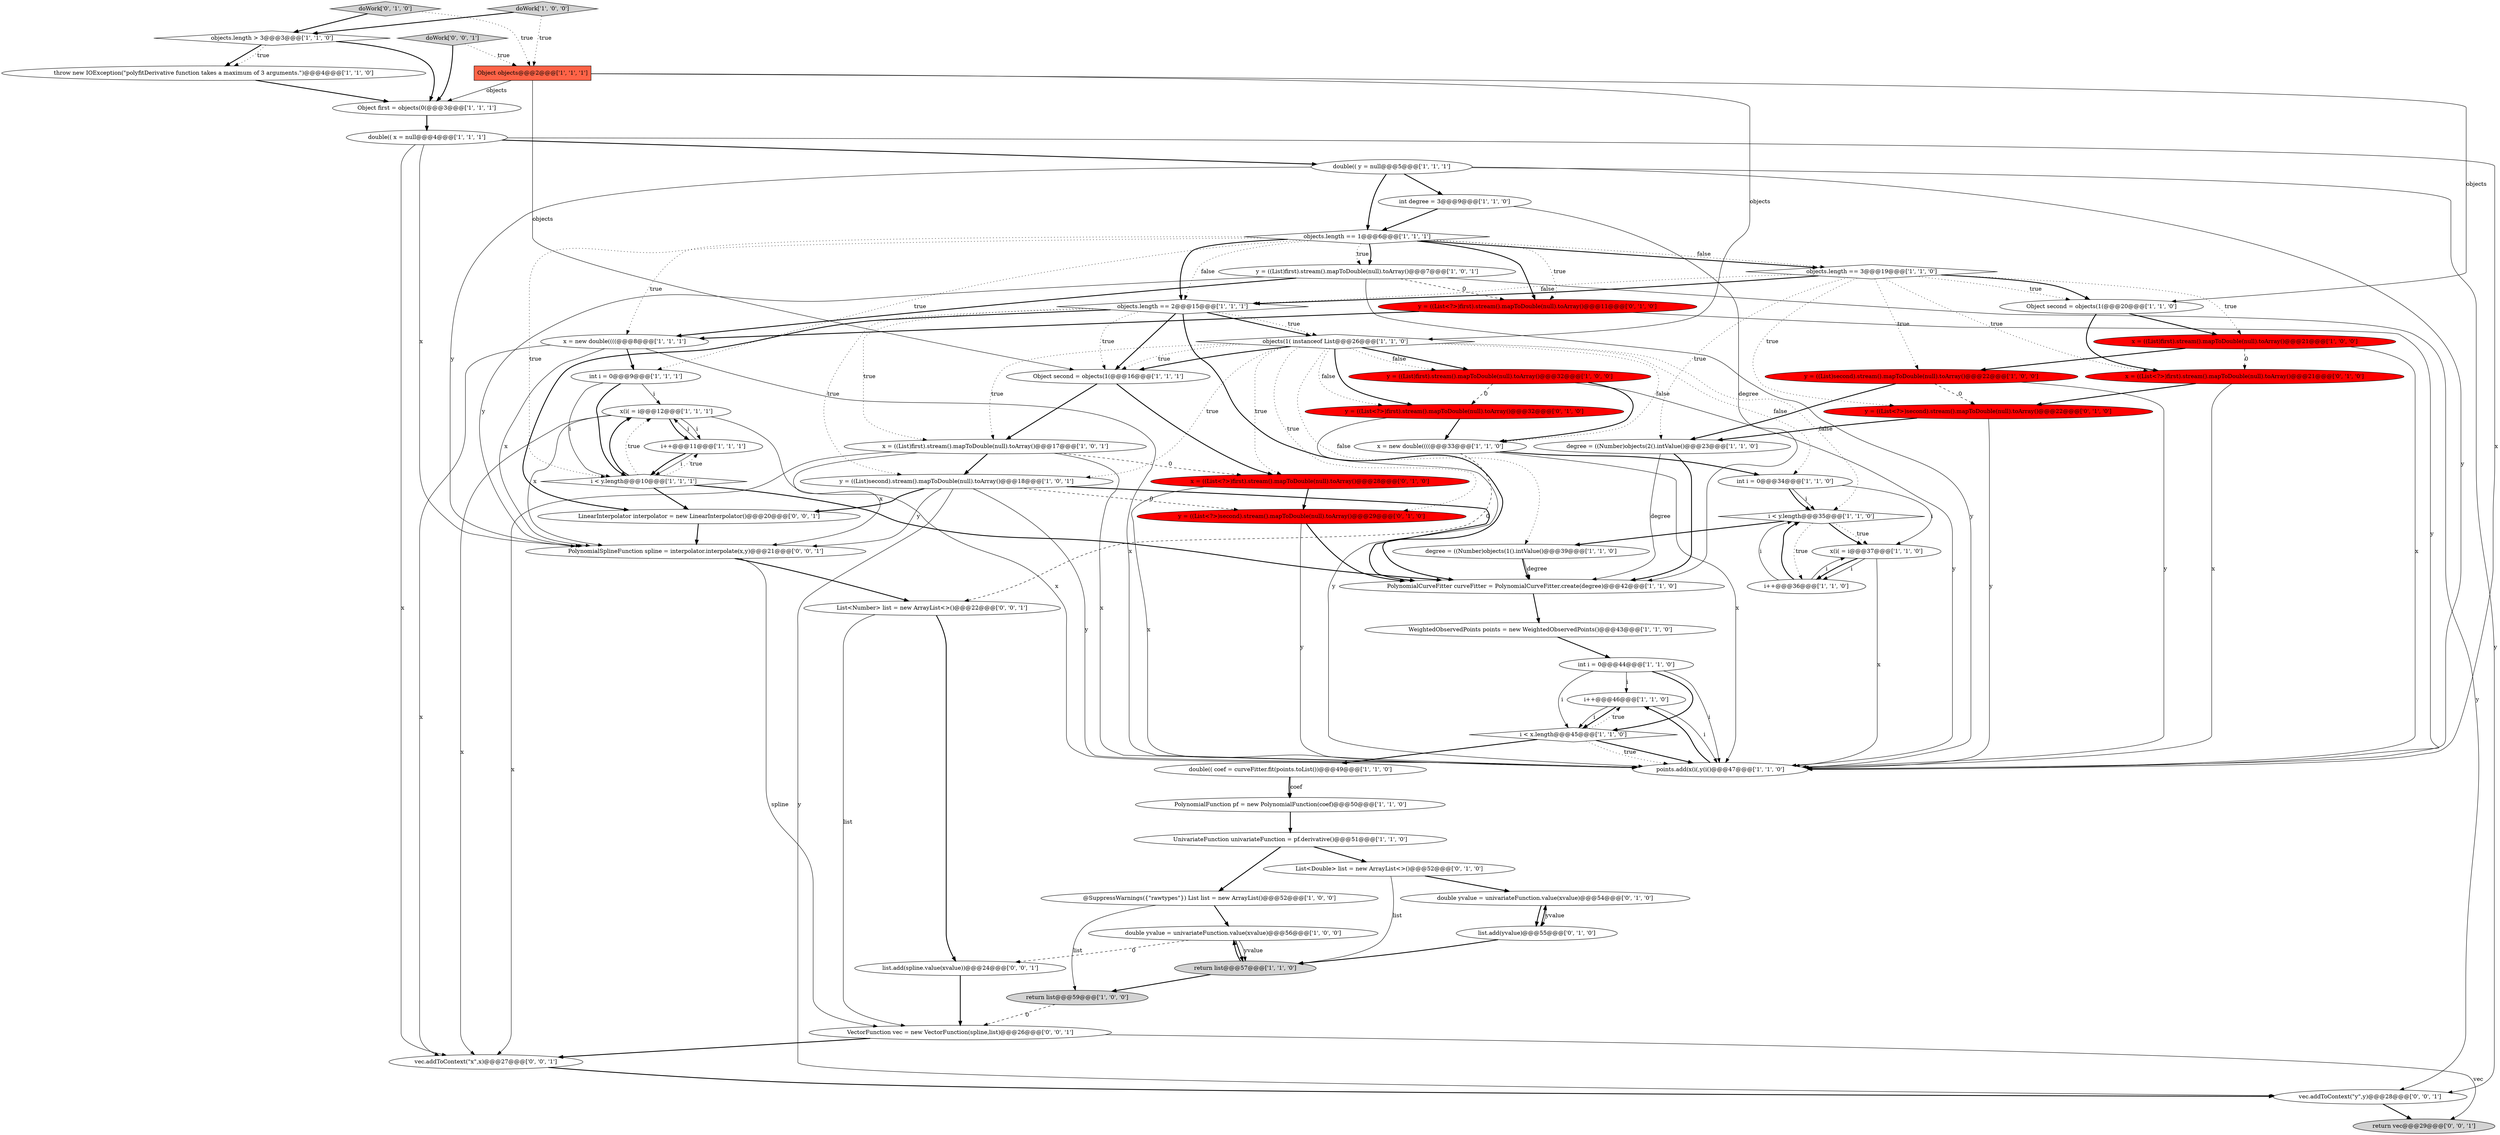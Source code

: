digraph {
25 [style = filled, label = "x(i( = i@@@12@@@['1', '1', '1']", fillcolor = white, shape = ellipse image = "AAA0AAABBB1BBB"];
5 [style = filled, label = "objects.length == 1@@@6@@@['1', '1', '1']", fillcolor = white, shape = diamond image = "AAA0AAABBB1BBB"];
47 [style = filled, label = "x = ((List<?>)first).stream().mapToDouble(null).toArray()@@@21@@@['0', '1', '0']", fillcolor = red, shape = ellipse image = "AAA1AAABBB2BBB"];
14 [style = filled, label = "return list@@@59@@@['1', '0', '0']", fillcolor = lightgray, shape = ellipse image = "AAA0AAABBB1BBB"];
4 [style = filled, label = "objects.length == 2@@@15@@@['1', '1', '1']", fillcolor = white, shape = diamond image = "AAA0AAABBB1BBB"];
11 [style = filled, label = "Object objects@@@2@@@['1', '1', '1']", fillcolor = tomato, shape = box image = "AAA0AAABBB1BBB"];
28 [style = filled, label = "doWork['1', '0', '0']", fillcolor = lightgray, shape = diamond image = "AAA0AAABBB1BBB"];
50 [style = filled, label = "y = ((List<?>)first).stream().mapToDouble(null).toArray()@@@11@@@['0', '1', '0']", fillcolor = red, shape = ellipse image = "AAA1AAABBB2BBB"];
8 [style = filled, label = "x(i( = i@@@37@@@['1', '1', '0']", fillcolor = white, shape = ellipse image = "AAA0AAABBB1BBB"];
53 [style = filled, label = "y = ((List<?>)second).stream().mapToDouble(null).toArray()@@@29@@@['0', '1', '0']", fillcolor = red, shape = ellipse image = "AAA1AAABBB2BBB"];
55 [style = filled, label = "PolynomialSplineFunction spline = interpolator.interpolate(x,y)@@@21@@@['0', '0', '1']", fillcolor = white, shape = ellipse image = "AAA0AAABBB3BBB"];
60 [style = filled, label = "LinearInterpolator interpolator = new LinearInterpolator()@@@20@@@['0', '0', '1']", fillcolor = white, shape = ellipse image = "AAA0AAABBB3BBB"];
42 [style = filled, label = "Object second = objects(1(@@@20@@@['1', '1', '0']", fillcolor = white, shape = ellipse image = "AAA0AAABBB1BBB"];
62 [style = filled, label = "doWork['0', '0', '1']", fillcolor = lightgray, shape = diamond image = "AAA0AAABBB3BBB"];
37 [style = filled, label = "i < y.length@@@35@@@['1', '1', '0']", fillcolor = white, shape = diamond image = "AAA0AAABBB1BBB"];
45 [style = filled, label = "double yvalue = univariateFunction.value(xvalue)@@@54@@@['0', '1', '0']", fillcolor = white, shape = ellipse image = "AAA0AAABBB2BBB"];
29 [style = filled, label = "x = new double((((@@@33@@@['1', '1', '0']", fillcolor = white, shape = ellipse image = "AAA0AAABBB1BBB"];
40 [style = filled, label = "y = ((List)first).stream().mapToDouble(null).toArray()@@@7@@@['1', '0', '1']", fillcolor = white, shape = ellipse image = "AAA0AAABBB1BBB"];
27 [style = filled, label = "return list@@@57@@@['1', '1', '0']", fillcolor = lightgray, shape = ellipse image = "AAA0AAABBB1BBB"];
21 [style = filled, label = "x = new double((((@@@8@@@['1', '1', '1']", fillcolor = white, shape = ellipse image = "AAA0AAABBB1BBB"];
30 [style = filled, label = "Object first = objects(0(@@@3@@@['1', '1', '1']", fillcolor = white, shape = ellipse image = "AAA0AAABBB1BBB"];
18 [style = filled, label = "degree = ((Number)objects(2().intValue()@@@23@@@['1', '1', '0']", fillcolor = white, shape = ellipse image = "AAA0AAABBB1BBB"];
9 [style = filled, label = "i++@@@11@@@['1', '1', '1']", fillcolor = white, shape = ellipse image = "AAA0AAABBB1BBB"];
31 [style = filled, label = "x = ((List)first).stream().mapToDouble(null).toArray()@@@21@@@['1', '0', '0']", fillcolor = red, shape = ellipse image = "AAA1AAABBB1BBB"];
39 [style = filled, label = "objects.length > 3@@@3@@@['1', '1', '0']", fillcolor = white, shape = diamond image = "AAA0AAABBB1BBB"];
10 [style = filled, label = "y = ((List)second).stream().mapToDouble(null).toArray()@@@22@@@['1', '0', '0']", fillcolor = red, shape = ellipse image = "AAA1AAABBB1BBB"];
16 [style = filled, label = "i++@@@46@@@['1', '1', '0']", fillcolor = white, shape = ellipse image = "AAA0AAABBB1BBB"];
19 [style = filled, label = "PolynomialCurveFitter curveFitter = PolynomialCurveFitter.create(degree)@@@42@@@['1', '1', '0']", fillcolor = white, shape = ellipse image = "AAA0AAABBB1BBB"];
23 [style = filled, label = "x = ((List)first).stream().mapToDouble(null).toArray()@@@17@@@['1', '0', '1']", fillcolor = white, shape = ellipse image = "AAA0AAABBB1BBB"];
26 [style = filled, label = "@SuppressWarnings({\"rawtypes\"}) List list = new ArrayList()@@@52@@@['1', '0', '0']", fillcolor = white, shape = ellipse image = "AAA0AAABBB1BBB"];
33 [style = filled, label = "points.add(x(i(,y(i()@@@47@@@['1', '1', '0']", fillcolor = white, shape = ellipse image = "AAA0AAABBB1BBB"];
48 [style = filled, label = "x = ((List<?>)first).stream().mapToDouble(null).toArray()@@@28@@@['0', '1', '0']", fillcolor = red, shape = ellipse image = "AAA1AAABBB2BBB"];
57 [style = filled, label = "List<Number> list = new ArrayList<>()@@@22@@@['0', '0', '1']", fillcolor = white, shape = ellipse image = "AAA0AAABBB3BBB"];
59 [style = filled, label = "return vec@@@29@@@['0', '0', '1']", fillcolor = lightgray, shape = ellipse image = "AAA0AAABBB3BBB"];
58 [style = filled, label = "list.add(spline.value(xvalue))@@@24@@@['0', '0', '1']", fillcolor = white, shape = ellipse image = "AAA0AAABBB3BBB"];
0 [style = filled, label = "y = ((List)first).stream().mapToDouble(null).toArray()@@@32@@@['1', '0', '0']", fillcolor = red, shape = ellipse image = "AAA1AAABBB1BBB"];
7 [style = filled, label = "y = ((List)second).stream().mapToDouble(null).toArray()@@@18@@@['1', '0', '1']", fillcolor = white, shape = ellipse image = "AAA0AAABBB1BBB"];
15 [style = filled, label = "double(( y = null@@@5@@@['1', '1', '1']", fillcolor = white, shape = ellipse image = "AAA0AAABBB1BBB"];
44 [style = filled, label = "i++@@@36@@@['1', '1', '0']", fillcolor = white, shape = ellipse image = "AAA0AAABBB1BBB"];
20 [style = filled, label = "objects(1( instanceof List@@@26@@@['1', '1', '0']", fillcolor = white, shape = diamond image = "AAA0AAABBB1BBB"];
1 [style = filled, label = "i < x.length@@@45@@@['1', '1', '0']", fillcolor = white, shape = diamond image = "AAA0AAABBB1BBB"];
6 [style = filled, label = "WeightedObservedPoints points = new WeightedObservedPoints()@@@43@@@['1', '1', '0']", fillcolor = white, shape = ellipse image = "AAA0AAABBB1BBB"];
36 [style = filled, label = "Object second = objects(1(@@@16@@@['1', '1', '1']", fillcolor = white, shape = ellipse image = "AAA0AAABBB1BBB"];
49 [style = filled, label = "y = ((List<?>)second).stream().mapToDouble(null).toArray()@@@22@@@['0', '1', '0']", fillcolor = red, shape = ellipse image = "AAA1AAABBB2BBB"];
63 [style = filled, label = "vec.addToContext(\"y\",y)@@@28@@@['0', '0', '1']", fillcolor = white, shape = ellipse image = "AAA0AAABBB3BBB"];
12 [style = filled, label = "degree = ((Number)objects(1().intValue()@@@39@@@['1', '1', '0']", fillcolor = white, shape = ellipse image = "AAA0AAABBB1BBB"];
61 [style = filled, label = "VectorFunction vec = new VectorFunction(spline,list)@@@26@@@['0', '0', '1']", fillcolor = white, shape = ellipse image = "AAA0AAABBB3BBB"];
13 [style = filled, label = "int i = 0@@@44@@@['1', '1', '0']", fillcolor = white, shape = ellipse image = "AAA0AAABBB1BBB"];
22 [style = filled, label = "i < y.length@@@10@@@['1', '1', '1']", fillcolor = white, shape = diamond image = "AAA0AAABBB1BBB"];
51 [style = filled, label = "list.add(yvalue)@@@55@@@['0', '1', '0']", fillcolor = white, shape = ellipse image = "AAA0AAABBB2BBB"];
35 [style = filled, label = "PolynomialFunction pf = new PolynomialFunction(coef)@@@50@@@['1', '1', '0']", fillcolor = white, shape = ellipse image = "AAA0AAABBB1BBB"];
3 [style = filled, label = "int degree = 3@@@9@@@['1', '1', '0']", fillcolor = white, shape = ellipse image = "AAA0AAABBB1BBB"];
17 [style = filled, label = "double(( coef = curveFitter.fit(points.toList())@@@49@@@['1', '1', '0']", fillcolor = white, shape = ellipse image = "AAA0AAABBB1BBB"];
46 [style = filled, label = "List<Double> list = new ArrayList<>()@@@52@@@['0', '1', '0']", fillcolor = white, shape = ellipse image = "AAA0AAABBB2BBB"];
24 [style = filled, label = "UnivariateFunction univariateFunction = pf.derivative()@@@51@@@['1', '1', '0']", fillcolor = white, shape = ellipse image = "AAA0AAABBB1BBB"];
41 [style = filled, label = "int i = 0@@@34@@@['1', '1', '0']", fillcolor = white, shape = ellipse image = "AAA0AAABBB1BBB"];
54 [style = filled, label = "doWork['0', '1', '0']", fillcolor = lightgray, shape = diamond image = "AAA0AAABBB2BBB"];
34 [style = filled, label = "int i = 0@@@9@@@['1', '1', '1']", fillcolor = white, shape = ellipse image = "AAA0AAABBB1BBB"];
38 [style = filled, label = "objects.length == 3@@@19@@@['1', '1', '0']", fillcolor = white, shape = diamond image = "AAA0AAABBB1BBB"];
2 [style = filled, label = "double(( x = null@@@4@@@['1', '1', '1']", fillcolor = white, shape = ellipse image = "AAA0AAABBB1BBB"];
43 [style = filled, label = "double yvalue = univariateFunction.value(xvalue)@@@56@@@['1', '0', '0']", fillcolor = white, shape = ellipse image = "AAA0AAABBB1BBB"];
32 [style = filled, label = "throw new IOException(\"polyfitDerivative function takes a maximum of 3 arguments.\")@@@4@@@['1', '1', '0']", fillcolor = white, shape = ellipse image = "AAA0AAABBB1BBB"];
52 [style = filled, label = "y = ((List<?>)first).stream().mapToDouble(null).toArray()@@@32@@@['0', '1', '0']", fillcolor = red, shape = ellipse image = "AAA1AAABBB2BBB"];
56 [style = filled, label = "vec.addToContext(\"x\",x)@@@27@@@['0', '0', '1']", fillcolor = white, shape = ellipse image = "AAA0AAABBB3BBB"];
28->11 [style = dotted, label="true"];
43->58 [style = dashed, label="0"];
38->4 [style = dotted, label="false"];
15->33 [style = solid, label="y"];
61->56 [style = bold, label=""];
23->48 [style = dashed, label="0"];
20->0 [style = bold, label=""];
38->4 [style = bold, label=""];
4->7 [style = dotted, label="true"];
0->33 [style = solid, label="y"];
55->61 [style = solid, label="spline"];
20->36 [style = dotted, label="true"];
57->58 [style = bold, label=""];
38->42 [style = bold, label=""];
8->44 [style = bold, label=""];
5->38 [style = bold, label=""];
48->33 [style = solid, label="x"];
62->11 [style = dotted, label="true"];
13->1 [style = bold, label=""];
11->30 [style = solid, label="objects"];
40->63 [style = solid, label="y"];
23->56 [style = solid, label="x"];
11->42 [style = solid, label="objects"];
15->55 [style = solid, label="y"];
41->37 [style = solid, label="i"];
47->49 [style = bold, label=""];
22->60 [style = bold, label=""];
7->60 [style = bold, label=""];
53->19 [style = bold, label=""];
26->14 [style = solid, label="list"];
3->5 [style = bold, label=""];
1->33 [style = bold, label=""];
23->55 [style = solid, label="x"];
55->57 [style = bold, label=""];
25->55 [style = solid, label="x"];
5->22 [style = dotted, label="true"];
57->61 [style = solid, label="list"];
2->15 [style = bold, label=""];
50->33 [style = solid, label="y"];
38->31 [style = dotted, label="true"];
10->49 [style = dashed, label="0"];
4->36 [style = dotted, label="true"];
4->36 [style = bold, label=""];
43->27 [style = solid, label="yvalue"];
24->46 [style = bold, label=""];
17->35 [style = bold, label=""];
22->25 [style = bold, label=""];
33->16 [style = bold, label=""];
14->61 [style = dashed, label="0"];
62->30 [style = bold, label=""];
4->23 [style = dotted, label="true"];
41->37 [style = bold, label=""];
4->19 [style = bold, label=""];
18->19 [style = bold, label=""];
26->43 [style = bold, label=""];
0->29 [style = bold, label=""];
25->9 [style = solid, label="i"];
42->31 [style = bold, label=""];
18->19 [style = solid, label="degree"];
20->52 [style = bold, label=""];
5->38 [style = dotted, label="false"];
19->6 [style = bold, label=""];
45->51 [style = solid, label="yvalue"];
1->17 [style = bold, label=""];
38->18 [style = dotted, label="true"];
60->55 [style = bold, label=""];
29->33 [style = solid, label="x"];
37->8 [style = dotted, label="true"];
44->37 [style = solid, label="i"];
20->12 [style = dotted, label="false"];
7->33 [style = solid, label="y"];
1->33 [style = dotted, label="true"];
5->34 [style = dotted, label="true"];
16->1 [style = solid, label="i"];
11->36 [style = solid, label="objects"];
43->27 [style = bold, label=""];
49->18 [style = bold, label=""];
8->44 [style = solid, label="i"];
51->27 [style = bold, label=""];
41->8 [style = solid, label="i"];
20->48 [style = dotted, label="true"];
23->7 [style = bold, label=""];
44->37 [style = bold, label=""];
44->8 [style = solid, label="i"];
22->9 [style = dotted, label="true"];
40->21 [style = bold, label=""];
38->42 [style = dotted, label="true"];
13->16 [style = solid, label="i"];
9->22 [style = bold, label=""];
10->18 [style = bold, label=""];
38->10 [style = dotted, label="true"];
58->61 [style = bold, label=""];
20->29 [style = dotted, label="false"];
17->35 [style = solid, label="coef"];
27->43 [style = bold, label=""];
2->56 [style = solid, label="x"];
12->19 [style = solid, label="degree"];
27->14 [style = bold, label=""];
22->19 [style = bold, label=""];
63->59 [style = bold, label=""];
13->1 [style = solid, label="i"];
45->51 [style = bold, label=""];
28->39 [style = bold, label=""];
22->25 [style = dotted, label="true"];
21->34 [style = bold, label=""];
25->9 [style = bold, label=""];
13->33 [style = solid, label="i"];
42->47 [style = bold, label=""];
11->20 [style = solid, label="objects"];
38->49 [style = dotted, label="true"];
20->7 [style = dotted, label="true"];
32->30 [style = bold, label=""];
15->3 [style = bold, label=""];
37->12 [style = bold, label=""];
61->59 [style = solid, label="vec"];
35->24 [style = bold, label=""];
0->52 [style = dashed, label="0"];
54->39 [style = bold, label=""];
20->41 [style = dotted, label="false"];
24->26 [style = bold, label=""];
20->53 [style = dotted, label="true"];
34->22 [style = solid, label="i"];
16->1 [style = bold, label=""];
51->45 [style = bold, label=""];
31->10 [style = bold, label=""];
6->13 [style = bold, label=""];
40->33 [style = solid, label="y"];
39->32 [style = bold, label=""];
5->4 [style = bold, label=""];
20->23 [style = dotted, label="true"];
4->20 [style = bold, label=""];
7->53 [style = dashed, label="0"];
31->33 [style = solid, label="x"];
40->55 [style = solid, label="y"];
20->52 [style = dotted, label="false"];
5->21 [style = dotted, label="true"];
1->16 [style = dotted, label="true"];
56->63 [style = bold, label=""];
2->33 [style = solid, label="x"];
5->50 [style = dotted, label="true"];
5->40 [style = bold, label=""];
37->8 [style = bold, label=""];
16->33 [style = solid, label="i"];
7->19 [style = bold, label=""];
37->44 [style = dotted, label="true"];
3->19 [style = solid, label="degree"];
20->36 [style = bold, label=""];
34->25 [style = solid, label="i"];
5->4 [style = dotted, label="false"];
31->47 [style = dashed, label="0"];
29->57 [style = dashed, label="0"];
20->0 [style = dotted, label="false"];
9->22 [style = solid, label="i"];
21->33 [style = solid, label="x"];
7->55 [style = solid, label="y"];
5->40 [style = dotted, label="true"];
40->50 [style = dashed, label="0"];
53->33 [style = solid, label="y"];
29->41 [style = bold, label=""];
10->33 [style = solid, label="y"];
7->63 [style = solid, label="y"];
46->27 [style = solid, label="list"];
4->20 [style = dotted, label="true"];
54->11 [style = dotted, label="true"];
4->60 [style = bold, label=""];
8->33 [style = solid, label="x"];
52->33 [style = solid, label="y"];
47->33 [style = solid, label="x"];
48->53 [style = bold, label=""];
9->25 [style = solid, label="i"];
15->5 [style = bold, label=""];
34->22 [style = bold, label=""];
23->33 [style = solid, label="x"];
49->33 [style = solid, label="y"];
39->30 [style = bold, label=""];
21->55 [style = solid, label="x"];
36->23 [style = bold, label=""];
39->32 [style = dotted, label="true"];
25->33 [style = solid, label="x"];
36->48 [style = bold, label=""];
38->47 [style = dotted, label="true"];
21->56 [style = solid, label="x"];
46->45 [style = bold, label=""];
52->29 [style = bold, label=""];
30->2 [style = bold, label=""];
12->19 [style = bold, label=""];
20->37 [style = dotted, label="false"];
5->50 [style = bold, label=""];
50->21 [style = bold, label=""];
15->63 [style = solid, label="y"];
25->56 [style = solid, label="x"];
2->55 [style = solid, label="x"];
}
